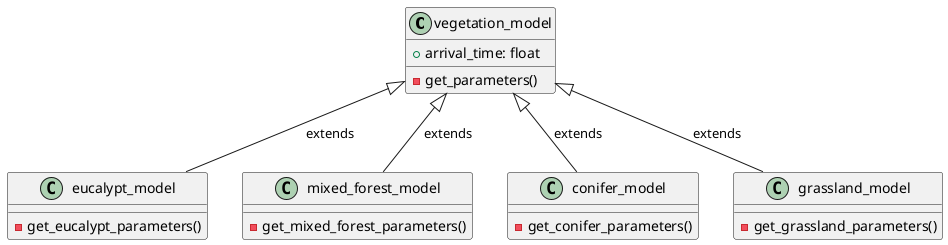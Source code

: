 @startuml
class vegetation_model {
    + arrival_time: float
    - get_parameters()
}
class eucalypt_model {
    - get_eucalypt_parameters()
}
class mixed_forest_model {
    - get_mixed_forest_parameters()
}
class conifer_model {
    - get_conifer_parameters()
}
class grassland_model {
    - get_grassland_parameters()
}
/'
class shrubland_model {
    - get_shrubland_parameters()
}
class cereals_model {
    - get_cereals_parameters()
}
class corn_model {
    - get_corn_parameters()
}
'/

vegetation_model <|-- eucalypt_model : extends
vegetation_model <|-- mixed_forest_model : extends
vegetation_model <|-- conifer_model : extends
vegetation_model <|-- grassland_model : extends
/'
vegetation_model <|-- shrubland_model : extends
vegetation_model <|-- cereals_model : extends
vegetation_model <|-- corn_model : extends
'/

/'
cereals_model -[hidden]->corn_model
cereals_model -[hidden]->shrubland_model
cereals_model -[hidden]->grassland_model
shrubland_model -[hidden]-> corn_model
shrubland_model -[hidden]-> grassland_model
grassland_model -[hidden]-> corn_model

eucalypt_model -[hidden]->conifer_model
eucalypt_model -[hidden]->mixed_forest_model
'mixed_forest_model -[hidden]->conifer_model
'/
@enduml
